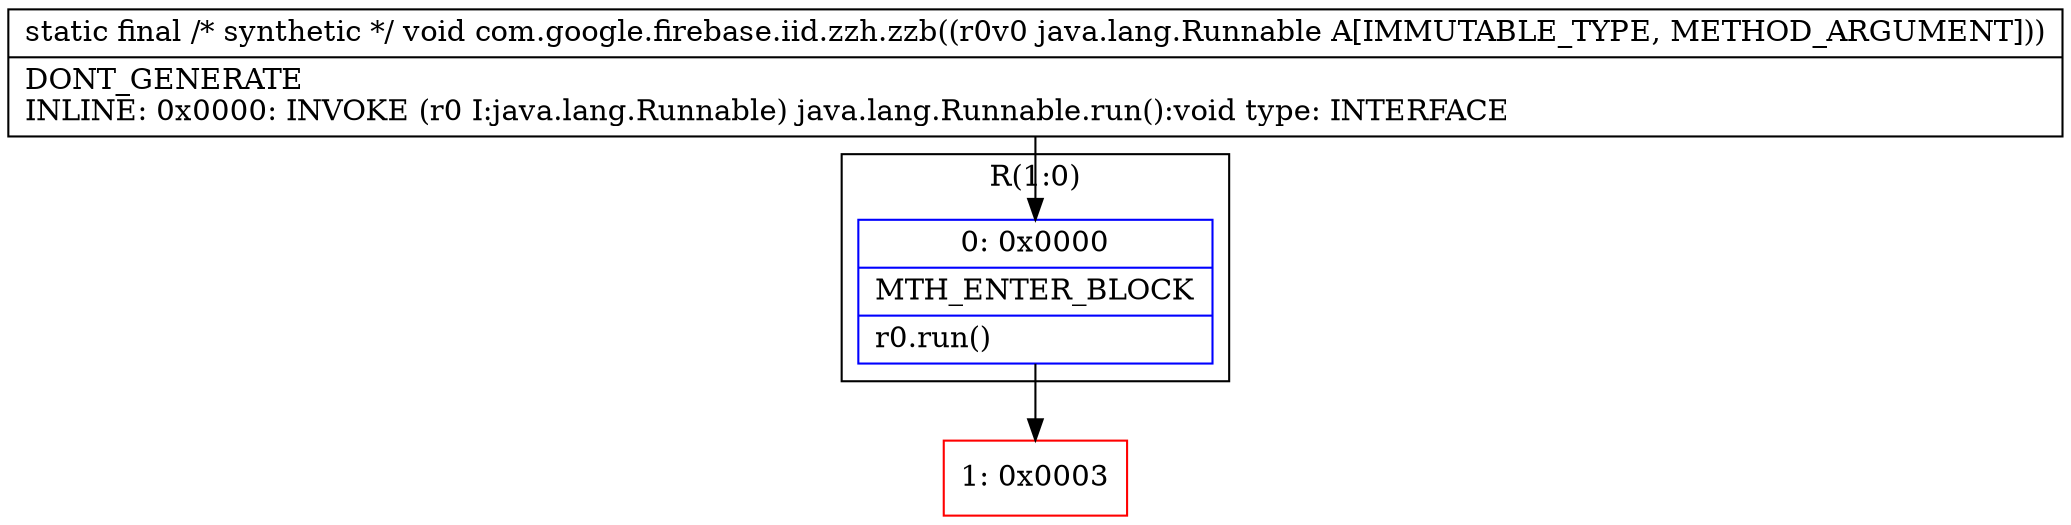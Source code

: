 digraph "CFG forcom.google.firebase.iid.zzh.zzb(Ljava\/lang\/Runnable;)V" {
subgraph cluster_Region_117266130 {
label = "R(1:0)";
node [shape=record,color=blue];
Node_0 [shape=record,label="{0\:\ 0x0000|MTH_ENTER_BLOCK\l|r0.run()\l}"];
}
Node_1 [shape=record,color=red,label="{1\:\ 0x0003}"];
MethodNode[shape=record,label="{static final \/* synthetic *\/ void com.google.firebase.iid.zzh.zzb((r0v0 java.lang.Runnable A[IMMUTABLE_TYPE, METHOD_ARGUMENT]))  | DONT_GENERATE\lINLINE: 0x0000: INVOKE  (r0 I:java.lang.Runnable) java.lang.Runnable.run():void type: INTERFACE\l}"];
MethodNode -> Node_0;
Node_0 -> Node_1;
}

